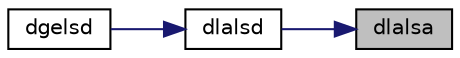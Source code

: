digraph "dlalsa"
{
 // LATEX_PDF_SIZE
  edge [fontname="Helvetica",fontsize="10",labelfontname="Helvetica",labelfontsize="10"];
  node [fontname="Helvetica",fontsize="10",shape=record];
  rankdir="RL";
  Node1 [label="dlalsa",height=0.2,width=0.4,color="black", fillcolor="grey75", style="filled", fontcolor="black",tooltip="DLALSA computes the SVD of the coefficient matrix in compact form. Used by sgelsd."];
  Node1 -> Node2 [dir="back",color="midnightblue",fontsize="10",style="solid",fontname="Helvetica"];
  Node2 [label="dlalsd",height=0.2,width=0.4,color="black", fillcolor="white", style="filled",URL="$dlalsd_8f.html#ad9672df73e817eee614a97daea1341b0",tooltip="DLALSD uses the singular value decomposition of A to solve the least squares problem."];
  Node2 -> Node3 [dir="back",color="midnightblue",fontsize="10",style="solid",fontname="Helvetica"];
  Node3 [label="dgelsd",height=0.2,width=0.4,color="black", fillcolor="white", style="filled",URL="$dgelsd_8f.html#a94bd4a63a6dacf523e25ff617719f752",tooltip="DGELSD computes the minimum-norm solution to a linear least squares problem for GE matrices"];
}
